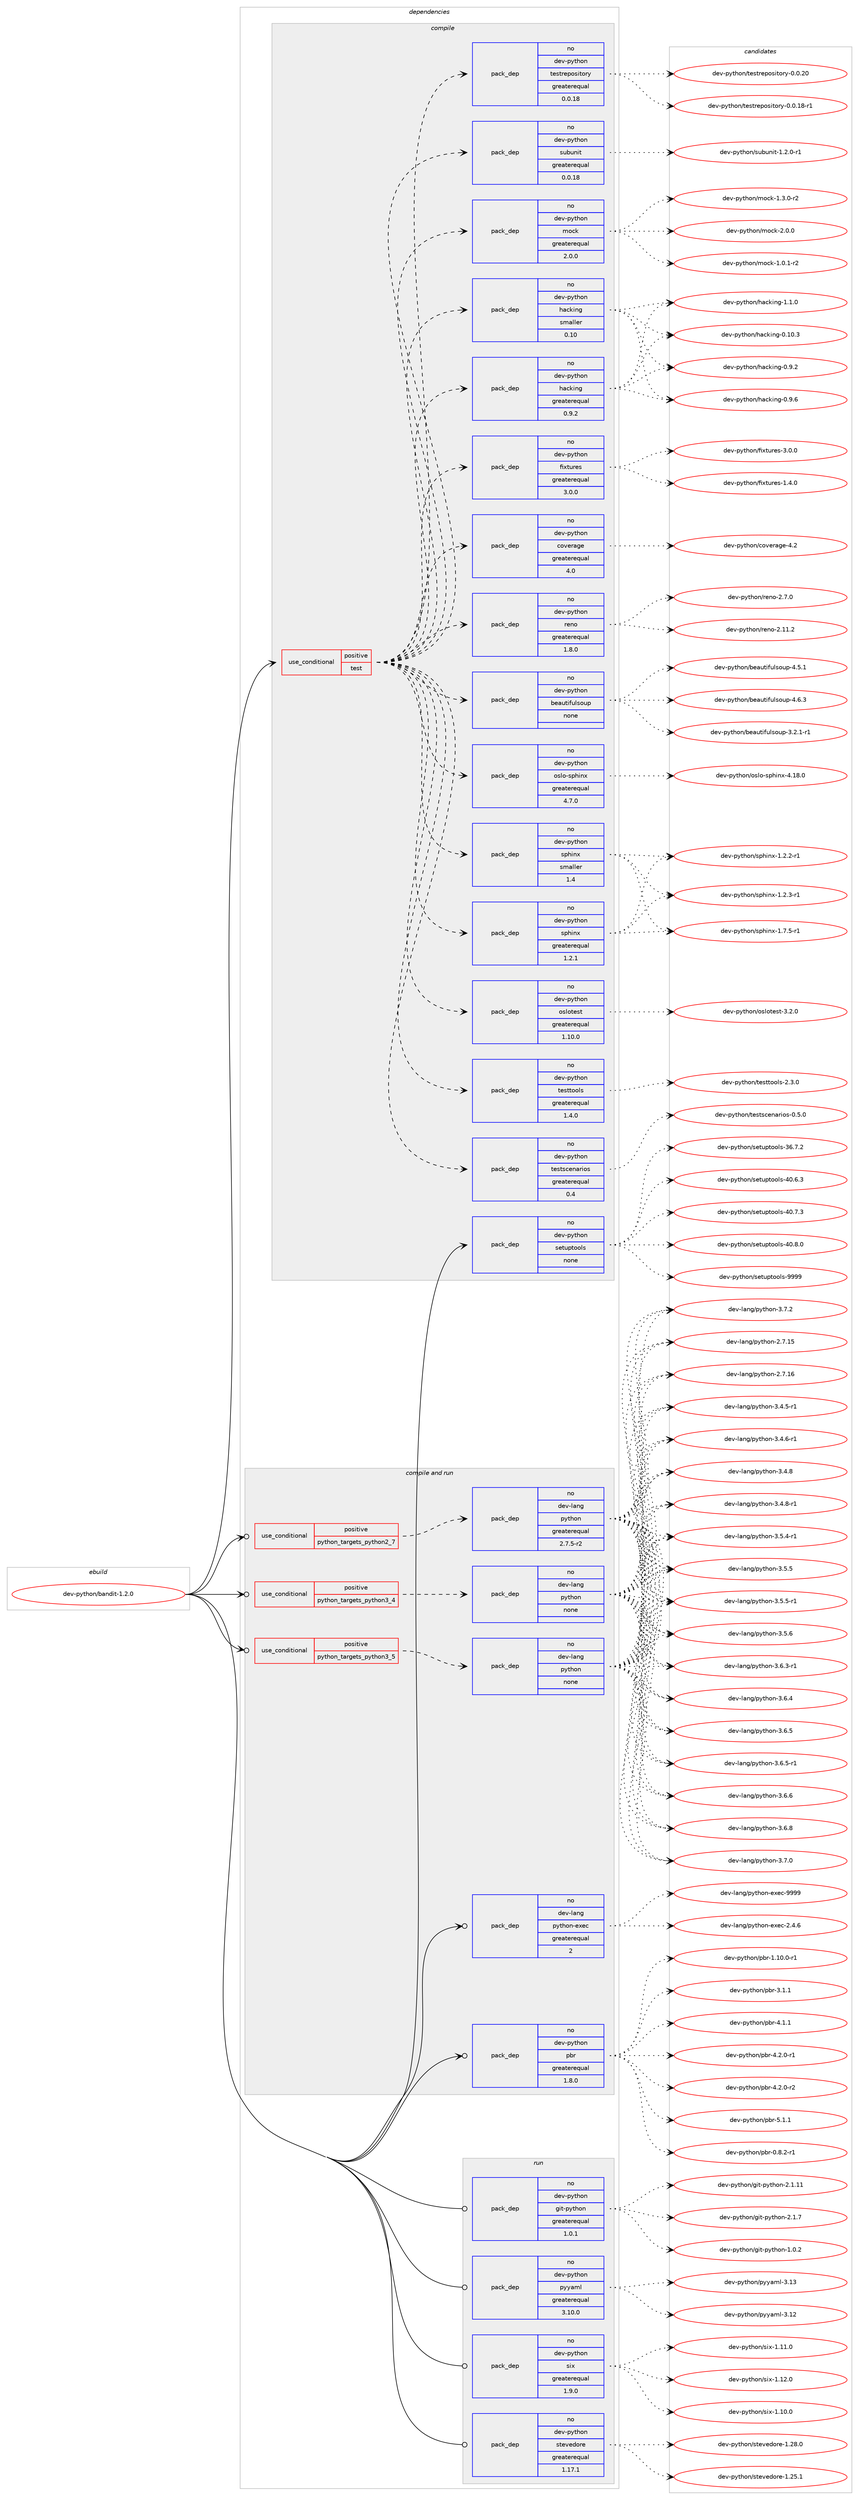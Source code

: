 digraph prolog {

# *************
# Graph options
# *************

newrank=true;
concentrate=true;
compound=true;
graph [rankdir=LR,fontname=Helvetica,fontsize=10,ranksep=1.5];#, ranksep=2.5, nodesep=0.2];
edge  [arrowhead=vee];
node  [fontname=Helvetica,fontsize=10];

# **********
# The ebuild
# **********

subgraph cluster_leftcol {
color=gray;
rank=same;
label=<<i>ebuild</i>>;
id [label="dev-python/bandit-1.2.0", color=red, width=4, href="../dev-python/bandit-1.2.0.svg"];
}

# ****************
# The dependencies
# ****************

subgraph cluster_midcol {
color=gray;
label=<<i>dependencies</i>>;
subgraph cluster_compile {
fillcolor="#eeeeee";
style=filled;
label=<<i>compile</i>>;
subgraph cond371474 {
dependency1400490 [label=<<TABLE BORDER="0" CELLBORDER="1" CELLSPACING="0" CELLPADDING="4"><TR><TD ROWSPAN="3" CELLPADDING="10">use_conditional</TD></TR><TR><TD>positive</TD></TR><TR><TD>test</TD></TR></TABLE>>, shape=none, color=red];
subgraph pack1005789 {
dependency1400491 [label=<<TABLE BORDER="0" CELLBORDER="1" CELLSPACING="0" CELLPADDING="4" WIDTH="220"><TR><TD ROWSPAN="6" CELLPADDING="30">pack_dep</TD></TR><TR><TD WIDTH="110">no</TD></TR><TR><TD>dev-python</TD></TR><TR><TD>coverage</TD></TR><TR><TD>greaterequal</TD></TR><TR><TD>4.0</TD></TR></TABLE>>, shape=none, color=blue];
}
dependency1400490:e -> dependency1400491:w [weight=20,style="dashed",arrowhead="vee"];
subgraph pack1005790 {
dependency1400492 [label=<<TABLE BORDER="0" CELLBORDER="1" CELLSPACING="0" CELLPADDING="4" WIDTH="220"><TR><TD ROWSPAN="6" CELLPADDING="30">pack_dep</TD></TR><TR><TD WIDTH="110">no</TD></TR><TR><TD>dev-python</TD></TR><TR><TD>fixtures</TD></TR><TR><TD>greaterequal</TD></TR><TR><TD>3.0.0</TD></TR></TABLE>>, shape=none, color=blue];
}
dependency1400490:e -> dependency1400492:w [weight=20,style="dashed",arrowhead="vee"];
subgraph pack1005791 {
dependency1400493 [label=<<TABLE BORDER="0" CELLBORDER="1" CELLSPACING="0" CELLPADDING="4" WIDTH="220"><TR><TD ROWSPAN="6" CELLPADDING="30">pack_dep</TD></TR><TR><TD WIDTH="110">no</TD></TR><TR><TD>dev-python</TD></TR><TR><TD>hacking</TD></TR><TR><TD>greaterequal</TD></TR><TR><TD>0.9.2</TD></TR></TABLE>>, shape=none, color=blue];
}
dependency1400490:e -> dependency1400493:w [weight=20,style="dashed",arrowhead="vee"];
subgraph pack1005792 {
dependency1400494 [label=<<TABLE BORDER="0" CELLBORDER="1" CELLSPACING="0" CELLPADDING="4" WIDTH="220"><TR><TD ROWSPAN="6" CELLPADDING="30">pack_dep</TD></TR><TR><TD WIDTH="110">no</TD></TR><TR><TD>dev-python</TD></TR><TR><TD>hacking</TD></TR><TR><TD>smaller</TD></TR><TR><TD>0.10</TD></TR></TABLE>>, shape=none, color=blue];
}
dependency1400490:e -> dependency1400494:w [weight=20,style="dashed",arrowhead="vee"];
subgraph pack1005793 {
dependency1400495 [label=<<TABLE BORDER="0" CELLBORDER="1" CELLSPACING="0" CELLPADDING="4" WIDTH="220"><TR><TD ROWSPAN="6" CELLPADDING="30">pack_dep</TD></TR><TR><TD WIDTH="110">no</TD></TR><TR><TD>dev-python</TD></TR><TR><TD>mock</TD></TR><TR><TD>greaterequal</TD></TR><TR><TD>2.0.0</TD></TR></TABLE>>, shape=none, color=blue];
}
dependency1400490:e -> dependency1400495:w [weight=20,style="dashed",arrowhead="vee"];
subgraph pack1005794 {
dependency1400496 [label=<<TABLE BORDER="0" CELLBORDER="1" CELLSPACING="0" CELLPADDING="4" WIDTH="220"><TR><TD ROWSPAN="6" CELLPADDING="30">pack_dep</TD></TR><TR><TD WIDTH="110">no</TD></TR><TR><TD>dev-python</TD></TR><TR><TD>subunit</TD></TR><TR><TD>greaterequal</TD></TR><TR><TD>0.0.18</TD></TR></TABLE>>, shape=none, color=blue];
}
dependency1400490:e -> dependency1400496:w [weight=20,style="dashed",arrowhead="vee"];
subgraph pack1005795 {
dependency1400497 [label=<<TABLE BORDER="0" CELLBORDER="1" CELLSPACING="0" CELLPADDING="4" WIDTH="220"><TR><TD ROWSPAN="6" CELLPADDING="30">pack_dep</TD></TR><TR><TD WIDTH="110">no</TD></TR><TR><TD>dev-python</TD></TR><TR><TD>testrepository</TD></TR><TR><TD>greaterequal</TD></TR><TR><TD>0.0.18</TD></TR></TABLE>>, shape=none, color=blue];
}
dependency1400490:e -> dependency1400497:w [weight=20,style="dashed",arrowhead="vee"];
subgraph pack1005796 {
dependency1400498 [label=<<TABLE BORDER="0" CELLBORDER="1" CELLSPACING="0" CELLPADDING="4" WIDTH="220"><TR><TD ROWSPAN="6" CELLPADDING="30">pack_dep</TD></TR><TR><TD WIDTH="110">no</TD></TR><TR><TD>dev-python</TD></TR><TR><TD>testscenarios</TD></TR><TR><TD>greaterequal</TD></TR><TR><TD>0.4</TD></TR></TABLE>>, shape=none, color=blue];
}
dependency1400490:e -> dependency1400498:w [weight=20,style="dashed",arrowhead="vee"];
subgraph pack1005797 {
dependency1400499 [label=<<TABLE BORDER="0" CELLBORDER="1" CELLSPACING="0" CELLPADDING="4" WIDTH="220"><TR><TD ROWSPAN="6" CELLPADDING="30">pack_dep</TD></TR><TR><TD WIDTH="110">no</TD></TR><TR><TD>dev-python</TD></TR><TR><TD>testtools</TD></TR><TR><TD>greaterequal</TD></TR><TR><TD>1.4.0</TD></TR></TABLE>>, shape=none, color=blue];
}
dependency1400490:e -> dependency1400499:w [weight=20,style="dashed",arrowhead="vee"];
subgraph pack1005798 {
dependency1400500 [label=<<TABLE BORDER="0" CELLBORDER="1" CELLSPACING="0" CELLPADDING="4" WIDTH="220"><TR><TD ROWSPAN="6" CELLPADDING="30">pack_dep</TD></TR><TR><TD WIDTH="110">no</TD></TR><TR><TD>dev-python</TD></TR><TR><TD>oslotest</TD></TR><TR><TD>greaterequal</TD></TR><TR><TD>1.10.0</TD></TR></TABLE>>, shape=none, color=blue];
}
dependency1400490:e -> dependency1400500:w [weight=20,style="dashed",arrowhead="vee"];
subgraph pack1005799 {
dependency1400501 [label=<<TABLE BORDER="0" CELLBORDER="1" CELLSPACING="0" CELLPADDING="4" WIDTH="220"><TR><TD ROWSPAN="6" CELLPADDING="30">pack_dep</TD></TR><TR><TD WIDTH="110">no</TD></TR><TR><TD>dev-python</TD></TR><TR><TD>sphinx</TD></TR><TR><TD>greaterequal</TD></TR><TR><TD>1.2.1</TD></TR></TABLE>>, shape=none, color=blue];
}
dependency1400490:e -> dependency1400501:w [weight=20,style="dashed",arrowhead="vee"];
subgraph pack1005800 {
dependency1400502 [label=<<TABLE BORDER="0" CELLBORDER="1" CELLSPACING="0" CELLPADDING="4" WIDTH="220"><TR><TD ROWSPAN="6" CELLPADDING="30">pack_dep</TD></TR><TR><TD WIDTH="110">no</TD></TR><TR><TD>dev-python</TD></TR><TR><TD>sphinx</TD></TR><TR><TD>smaller</TD></TR><TR><TD>1.4</TD></TR></TABLE>>, shape=none, color=blue];
}
dependency1400490:e -> dependency1400502:w [weight=20,style="dashed",arrowhead="vee"];
subgraph pack1005801 {
dependency1400503 [label=<<TABLE BORDER="0" CELLBORDER="1" CELLSPACING="0" CELLPADDING="4" WIDTH="220"><TR><TD ROWSPAN="6" CELLPADDING="30">pack_dep</TD></TR><TR><TD WIDTH="110">no</TD></TR><TR><TD>dev-python</TD></TR><TR><TD>oslo-sphinx</TD></TR><TR><TD>greaterequal</TD></TR><TR><TD>4.7.0</TD></TR></TABLE>>, shape=none, color=blue];
}
dependency1400490:e -> dependency1400503:w [weight=20,style="dashed",arrowhead="vee"];
subgraph pack1005802 {
dependency1400504 [label=<<TABLE BORDER="0" CELLBORDER="1" CELLSPACING="0" CELLPADDING="4" WIDTH="220"><TR><TD ROWSPAN="6" CELLPADDING="30">pack_dep</TD></TR><TR><TD WIDTH="110">no</TD></TR><TR><TD>dev-python</TD></TR><TR><TD>beautifulsoup</TD></TR><TR><TD>none</TD></TR><TR><TD></TD></TR></TABLE>>, shape=none, color=blue];
}
dependency1400490:e -> dependency1400504:w [weight=20,style="dashed",arrowhead="vee"];
subgraph pack1005803 {
dependency1400505 [label=<<TABLE BORDER="0" CELLBORDER="1" CELLSPACING="0" CELLPADDING="4" WIDTH="220"><TR><TD ROWSPAN="6" CELLPADDING="30">pack_dep</TD></TR><TR><TD WIDTH="110">no</TD></TR><TR><TD>dev-python</TD></TR><TR><TD>reno</TD></TR><TR><TD>greaterequal</TD></TR><TR><TD>1.8.0</TD></TR></TABLE>>, shape=none, color=blue];
}
dependency1400490:e -> dependency1400505:w [weight=20,style="dashed",arrowhead="vee"];
}
id:e -> dependency1400490:w [weight=20,style="solid",arrowhead="vee"];
subgraph pack1005804 {
dependency1400506 [label=<<TABLE BORDER="0" CELLBORDER="1" CELLSPACING="0" CELLPADDING="4" WIDTH="220"><TR><TD ROWSPAN="6" CELLPADDING="30">pack_dep</TD></TR><TR><TD WIDTH="110">no</TD></TR><TR><TD>dev-python</TD></TR><TR><TD>setuptools</TD></TR><TR><TD>none</TD></TR><TR><TD></TD></TR></TABLE>>, shape=none, color=blue];
}
id:e -> dependency1400506:w [weight=20,style="solid",arrowhead="vee"];
}
subgraph cluster_compileandrun {
fillcolor="#eeeeee";
style=filled;
label=<<i>compile and run</i>>;
subgraph cond371475 {
dependency1400507 [label=<<TABLE BORDER="0" CELLBORDER="1" CELLSPACING="0" CELLPADDING="4"><TR><TD ROWSPAN="3" CELLPADDING="10">use_conditional</TD></TR><TR><TD>positive</TD></TR><TR><TD>python_targets_python2_7</TD></TR></TABLE>>, shape=none, color=red];
subgraph pack1005805 {
dependency1400508 [label=<<TABLE BORDER="0" CELLBORDER="1" CELLSPACING="0" CELLPADDING="4" WIDTH="220"><TR><TD ROWSPAN="6" CELLPADDING="30">pack_dep</TD></TR><TR><TD WIDTH="110">no</TD></TR><TR><TD>dev-lang</TD></TR><TR><TD>python</TD></TR><TR><TD>greaterequal</TD></TR><TR><TD>2.7.5-r2</TD></TR></TABLE>>, shape=none, color=blue];
}
dependency1400507:e -> dependency1400508:w [weight=20,style="dashed",arrowhead="vee"];
}
id:e -> dependency1400507:w [weight=20,style="solid",arrowhead="odotvee"];
subgraph cond371476 {
dependency1400509 [label=<<TABLE BORDER="0" CELLBORDER="1" CELLSPACING="0" CELLPADDING="4"><TR><TD ROWSPAN="3" CELLPADDING="10">use_conditional</TD></TR><TR><TD>positive</TD></TR><TR><TD>python_targets_python3_4</TD></TR></TABLE>>, shape=none, color=red];
subgraph pack1005806 {
dependency1400510 [label=<<TABLE BORDER="0" CELLBORDER="1" CELLSPACING="0" CELLPADDING="4" WIDTH="220"><TR><TD ROWSPAN="6" CELLPADDING="30">pack_dep</TD></TR><TR><TD WIDTH="110">no</TD></TR><TR><TD>dev-lang</TD></TR><TR><TD>python</TD></TR><TR><TD>none</TD></TR><TR><TD></TD></TR></TABLE>>, shape=none, color=blue];
}
dependency1400509:e -> dependency1400510:w [weight=20,style="dashed",arrowhead="vee"];
}
id:e -> dependency1400509:w [weight=20,style="solid",arrowhead="odotvee"];
subgraph cond371477 {
dependency1400511 [label=<<TABLE BORDER="0" CELLBORDER="1" CELLSPACING="0" CELLPADDING="4"><TR><TD ROWSPAN="3" CELLPADDING="10">use_conditional</TD></TR><TR><TD>positive</TD></TR><TR><TD>python_targets_python3_5</TD></TR></TABLE>>, shape=none, color=red];
subgraph pack1005807 {
dependency1400512 [label=<<TABLE BORDER="0" CELLBORDER="1" CELLSPACING="0" CELLPADDING="4" WIDTH="220"><TR><TD ROWSPAN="6" CELLPADDING="30">pack_dep</TD></TR><TR><TD WIDTH="110">no</TD></TR><TR><TD>dev-lang</TD></TR><TR><TD>python</TD></TR><TR><TD>none</TD></TR><TR><TD></TD></TR></TABLE>>, shape=none, color=blue];
}
dependency1400511:e -> dependency1400512:w [weight=20,style="dashed",arrowhead="vee"];
}
id:e -> dependency1400511:w [weight=20,style="solid",arrowhead="odotvee"];
subgraph pack1005808 {
dependency1400513 [label=<<TABLE BORDER="0" CELLBORDER="1" CELLSPACING="0" CELLPADDING="4" WIDTH="220"><TR><TD ROWSPAN="6" CELLPADDING="30">pack_dep</TD></TR><TR><TD WIDTH="110">no</TD></TR><TR><TD>dev-lang</TD></TR><TR><TD>python-exec</TD></TR><TR><TD>greaterequal</TD></TR><TR><TD>2</TD></TR></TABLE>>, shape=none, color=blue];
}
id:e -> dependency1400513:w [weight=20,style="solid",arrowhead="odotvee"];
subgraph pack1005809 {
dependency1400514 [label=<<TABLE BORDER="0" CELLBORDER="1" CELLSPACING="0" CELLPADDING="4" WIDTH="220"><TR><TD ROWSPAN="6" CELLPADDING="30">pack_dep</TD></TR><TR><TD WIDTH="110">no</TD></TR><TR><TD>dev-python</TD></TR><TR><TD>pbr</TD></TR><TR><TD>greaterequal</TD></TR><TR><TD>1.8.0</TD></TR></TABLE>>, shape=none, color=blue];
}
id:e -> dependency1400514:w [weight=20,style="solid",arrowhead="odotvee"];
}
subgraph cluster_run {
fillcolor="#eeeeee";
style=filled;
label=<<i>run</i>>;
subgraph pack1005810 {
dependency1400515 [label=<<TABLE BORDER="0" CELLBORDER="1" CELLSPACING="0" CELLPADDING="4" WIDTH="220"><TR><TD ROWSPAN="6" CELLPADDING="30">pack_dep</TD></TR><TR><TD WIDTH="110">no</TD></TR><TR><TD>dev-python</TD></TR><TR><TD>git-python</TD></TR><TR><TD>greaterequal</TD></TR><TR><TD>1.0.1</TD></TR></TABLE>>, shape=none, color=blue];
}
id:e -> dependency1400515:w [weight=20,style="solid",arrowhead="odot"];
subgraph pack1005811 {
dependency1400516 [label=<<TABLE BORDER="0" CELLBORDER="1" CELLSPACING="0" CELLPADDING="4" WIDTH="220"><TR><TD ROWSPAN="6" CELLPADDING="30">pack_dep</TD></TR><TR><TD WIDTH="110">no</TD></TR><TR><TD>dev-python</TD></TR><TR><TD>pyyaml</TD></TR><TR><TD>greaterequal</TD></TR><TR><TD>3.10.0</TD></TR></TABLE>>, shape=none, color=blue];
}
id:e -> dependency1400516:w [weight=20,style="solid",arrowhead="odot"];
subgraph pack1005812 {
dependency1400517 [label=<<TABLE BORDER="0" CELLBORDER="1" CELLSPACING="0" CELLPADDING="4" WIDTH="220"><TR><TD ROWSPAN="6" CELLPADDING="30">pack_dep</TD></TR><TR><TD WIDTH="110">no</TD></TR><TR><TD>dev-python</TD></TR><TR><TD>six</TD></TR><TR><TD>greaterequal</TD></TR><TR><TD>1.9.0</TD></TR></TABLE>>, shape=none, color=blue];
}
id:e -> dependency1400517:w [weight=20,style="solid",arrowhead="odot"];
subgraph pack1005813 {
dependency1400518 [label=<<TABLE BORDER="0" CELLBORDER="1" CELLSPACING="0" CELLPADDING="4" WIDTH="220"><TR><TD ROWSPAN="6" CELLPADDING="30">pack_dep</TD></TR><TR><TD WIDTH="110">no</TD></TR><TR><TD>dev-python</TD></TR><TR><TD>stevedore</TD></TR><TR><TD>greaterequal</TD></TR><TR><TD>1.17.1</TD></TR></TABLE>>, shape=none, color=blue];
}
id:e -> dependency1400518:w [weight=20,style="solid",arrowhead="odot"];
}
}

# **************
# The candidates
# **************

subgraph cluster_choices {
rank=same;
color=gray;
label=<<i>candidates</i>>;

subgraph choice1005789 {
color=black;
nodesep=1;
choice1001011184511212111610411111047991111181011149710310145524650 [label="dev-python/coverage-4.2", color=red, width=4,href="../dev-python/coverage-4.2.svg"];
dependency1400491:e -> choice1001011184511212111610411111047991111181011149710310145524650:w [style=dotted,weight="100"];
}
subgraph choice1005790 {
color=black;
nodesep=1;
choice1001011184511212111610411111047102105120116117114101115454946524648 [label="dev-python/fixtures-1.4.0", color=red, width=4,href="../dev-python/fixtures-1.4.0.svg"];
choice1001011184511212111610411111047102105120116117114101115455146484648 [label="dev-python/fixtures-3.0.0", color=red, width=4,href="../dev-python/fixtures-3.0.0.svg"];
dependency1400492:e -> choice1001011184511212111610411111047102105120116117114101115454946524648:w [style=dotted,weight="100"];
dependency1400492:e -> choice1001011184511212111610411111047102105120116117114101115455146484648:w [style=dotted,weight="100"];
}
subgraph choice1005791 {
color=black;
nodesep=1;
choice1001011184511212111610411111047104979910710511010345484649484651 [label="dev-python/hacking-0.10.3", color=red, width=4,href="../dev-python/hacking-0.10.3.svg"];
choice10010111845112121116104111110471049799107105110103454846574650 [label="dev-python/hacking-0.9.2", color=red, width=4,href="../dev-python/hacking-0.9.2.svg"];
choice10010111845112121116104111110471049799107105110103454846574654 [label="dev-python/hacking-0.9.6", color=red, width=4,href="../dev-python/hacking-0.9.6.svg"];
choice10010111845112121116104111110471049799107105110103454946494648 [label="dev-python/hacking-1.1.0", color=red, width=4,href="../dev-python/hacking-1.1.0.svg"];
dependency1400493:e -> choice1001011184511212111610411111047104979910710511010345484649484651:w [style=dotted,weight="100"];
dependency1400493:e -> choice10010111845112121116104111110471049799107105110103454846574650:w [style=dotted,weight="100"];
dependency1400493:e -> choice10010111845112121116104111110471049799107105110103454846574654:w [style=dotted,weight="100"];
dependency1400493:e -> choice10010111845112121116104111110471049799107105110103454946494648:w [style=dotted,weight="100"];
}
subgraph choice1005792 {
color=black;
nodesep=1;
choice1001011184511212111610411111047104979910710511010345484649484651 [label="dev-python/hacking-0.10.3", color=red, width=4,href="../dev-python/hacking-0.10.3.svg"];
choice10010111845112121116104111110471049799107105110103454846574650 [label="dev-python/hacking-0.9.2", color=red, width=4,href="../dev-python/hacking-0.9.2.svg"];
choice10010111845112121116104111110471049799107105110103454846574654 [label="dev-python/hacking-0.9.6", color=red, width=4,href="../dev-python/hacking-0.9.6.svg"];
choice10010111845112121116104111110471049799107105110103454946494648 [label="dev-python/hacking-1.1.0", color=red, width=4,href="../dev-python/hacking-1.1.0.svg"];
dependency1400494:e -> choice1001011184511212111610411111047104979910710511010345484649484651:w [style=dotted,weight="100"];
dependency1400494:e -> choice10010111845112121116104111110471049799107105110103454846574650:w [style=dotted,weight="100"];
dependency1400494:e -> choice10010111845112121116104111110471049799107105110103454846574654:w [style=dotted,weight="100"];
dependency1400494:e -> choice10010111845112121116104111110471049799107105110103454946494648:w [style=dotted,weight="100"];
}
subgraph choice1005793 {
color=black;
nodesep=1;
choice1001011184511212111610411111047109111991074549464846494511450 [label="dev-python/mock-1.0.1-r2", color=red, width=4,href="../dev-python/mock-1.0.1-r2.svg"];
choice1001011184511212111610411111047109111991074549465146484511450 [label="dev-python/mock-1.3.0-r2", color=red, width=4,href="../dev-python/mock-1.3.0-r2.svg"];
choice100101118451121211161041111104710911199107455046484648 [label="dev-python/mock-2.0.0", color=red, width=4,href="../dev-python/mock-2.0.0.svg"];
dependency1400495:e -> choice1001011184511212111610411111047109111991074549464846494511450:w [style=dotted,weight="100"];
dependency1400495:e -> choice1001011184511212111610411111047109111991074549465146484511450:w [style=dotted,weight="100"];
dependency1400495:e -> choice100101118451121211161041111104710911199107455046484648:w [style=dotted,weight="100"];
}
subgraph choice1005794 {
color=black;
nodesep=1;
choice1001011184511212111610411111047115117981171101051164549465046484511449 [label="dev-python/subunit-1.2.0-r1", color=red, width=4,href="../dev-python/subunit-1.2.0-r1.svg"];
dependency1400496:e -> choice1001011184511212111610411111047115117981171101051164549465046484511449:w [style=dotted,weight="100"];
}
subgraph choice1005795 {
color=black;
nodesep=1;
choice1001011184511212111610411111047116101115116114101112111115105116111114121454846484649564511449 [label="dev-python/testrepository-0.0.18-r1", color=red, width=4,href="../dev-python/testrepository-0.0.18-r1.svg"];
choice100101118451121211161041111104711610111511611410111211111510511611111412145484648465048 [label="dev-python/testrepository-0.0.20", color=red, width=4,href="../dev-python/testrepository-0.0.20.svg"];
dependency1400497:e -> choice1001011184511212111610411111047116101115116114101112111115105116111114121454846484649564511449:w [style=dotted,weight="100"];
dependency1400497:e -> choice100101118451121211161041111104711610111511611410111211111510511611111412145484648465048:w [style=dotted,weight="100"];
}
subgraph choice1005796 {
color=black;
nodesep=1;
choice10010111845112121116104111110471161011151161159910111097114105111115454846534648 [label="dev-python/testscenarios-0.5.0", color=red, width=4,href="../dev-python/testscenarios-0.5.0.svg"];
dependency1400498:e -> choice10010111845112121116104111110471161011151161159910111097114105111115454846534648:w [style=dotted,weight="100"];
}
subgraph choice1005797 {
color=black;
nodesep=1;
choice1001011184511212111610411111047116101115116116111111108115455046514648 [label="dev-python/testtools-2.3.0", color=red, width=4,href="../dev-python/testtools-2.3.0.svg"];
dependency1400499:e -> choice1001011184511212111610411111047116101115116116111111108115455046514648:w [style=dotted,weight="100"];
}
subgraph choice1005798 {
color=black;
nodesep=1;
choice1001011184511212111610411111047111115108111116101115116455146504648 [label="dev-python/oslotest-3.2.0", color=red, width=4,href="../dev-python/oslotest-3.2.0.svg"];
dependency1400500:e -> choice1001011184511212111610411111047111115108111116101115116455146504648:w [style=dotted,weight="100"];
}
subgraph choice1005799 {
color=black;
nodesep=1;
choice10010111845112121116104111110471151121041051101204549465046504511449 [label="dev-python/sphinx-1.2.2-r1", color=red, width=4,href="../dev-python/sphinx-1.2.2-r1.svg"];
choice10010111845112121116104111110471151121041051101204549465046514511449 [label="dev-python/sphinx-1.2.3-r1", color=red, width=4,href="../dev-python/sphinx-1.2.3-r1.svg"];
choice10010111845112121116104111110471151121041051101204549465546534511449 [label="dev-python/sphinx-1.7.5-r1", color=red, width=4,href="../dev-python/sphinx-1.7.5-r1.svg"];
dependency1400501:e -> choice10010111845112121116104111110471151121041051101204549465046504511449:w [style=dotted,weight="100"];
dependency1400501:e -> choice10010111845112121116104111110471151121041051101204549465046514511449:w [style=dotted,weight="100"];
dependency1400501:e -> choice10010111845112121116104111110471151121041051101204549465546534511449:w [style=dotted,weight="100"];
}
subgraph choice1005800 {
color=black;
nodesep=1;
choice10010111845112121116104111110471151121041051101204549465046504511449 [label="dev-python/sphinx-1.2.2-r1", color=red, width=4,href="../dev-python/sphinx-1.2.2-r1.svg"];
choice10010111845112121116104111110471151121041051101204549465046514511449 [label="dev-python/sphinx-1.2.3-r1", color=red, width=4,href="../dev-python/sphinx-1.2.3-r1.svg"];
choice10010111845112121116104111110471151121041051101204549465546534511449 [label="dev-python/sphinx-1.7.5-r1", color=red, width=4,href="../dev-python/sphinx-1.7.5-r1.svg"];
dependency1400502:e -> choice10010111845112121116104111110471151121041051101204549465046504511449:w [style=dotted,weight="100"];
dependency1400502:e -> choice10010111845112121116104111110471151121041051101204549465046514511449:w [style=dotted,weight="100"];
dependency1400502:e -> choice10010111845112121116104111110471151121041051101204549465546534511449:w [style=dotted,weight="100"];
}
subgraph choice1005801 {
color=black;
nodesep=1;
choice10010111845112121116104111110471111151081114511511210410511012045524649564648 [label="dev-python/oslo-sphinx-4.18.0", color=red, width=4,href="../dev-python/oslo-sphinx-4.18.0.svg"];
dependency1400503:e -> choice10010111845112121116104111110471111151081114511511210410511012045524649564648:w [style=dotted,weight="100"];
}
subgraph choice1005802 {
color=black;
nodesep=1;
choice100101118451121211161041111104798101971171161051021171081151111171124551465046494511449 [label="dev-python/beautifulsoup-3.2.1-r1", color=red, width=4,href="../dev-python/beautifulsoup-3.2.1-r1.svg"];
choice10010111845112121116104111110479810197117116105102117108115111117112455246534649 [label="dev-python/beautifulsoup-4.5.1", color=red, width=4,href="../dev-python/beautifulsoup-4.5.1.svg"];
choice10010111845112121116104111110479810197117116105102117108115111117112455246544651 [label="dev-python/beautifulsoup-4.6.3", color=red, width=4,href="../dev-python/beautifulsoup-4.6.3.svg"];
dependency1400504:e -> choice100101118451121211161041111104798101971171161051021171081151111171124551465046494511449:w [style=dotted,weight="100"];
dependency1400504:e -> choice10010111845112121116104111110479810197117116105102117108115111117112455246534649:w [style=dotted,weight="100"];
dependency1400504:e -> choice10010111845112121116104111110479810197117116105102117108115111117112455246544651:w [style=dotted,weight="100"];
}
subgraph choice1005803 {
color=black;
nodesep=1;
choice100101118451121211161041111104711410111011145504649494650 [label="dev-python/reno-2.11.2", color=red, width=4,href="../dev-python/reno-2.11.2.svg"];
choice1001011184511212111610411111047114101110111455046554648 [label="dev-python/reno-2.7.0", color=red, width=4,href="../dev-python/reno-2.7.0.svg"];
dependency1400505:e -> choice100101118451121211161041111104711410111011145504649494650:w [style=dotted,weight="100"];
dependency1400505:e -> choice1001011184511212111610411111047114101110111455046554648:w [style=dotted,weight="100"];
}
subgraph choice1005804 {
color=black;
nodesep=1;
choice100101118451121211161041111104711510111611711211611111110811545515446554650 [label="dev-python/setuptools-36.7.2", color=red, width=4,href="../dev-python/setuptools-36.7.2.svg"];
choice100101118451121211161041111104711510111611711211611111110811545524846544651 [label="dev-python/setuptools-40.6.3", color=red, width=4,href="../dev-python/setuptools-40.6.3.svg"];
choice100101118451121211161041111104711510111611711211611111110811545524846554651 [label="dev-python/setuptools-40.7.3", color=red, width=4,href="../dev-python/setuptools-40.7.3.svg"];
choice100101118451121211161041111104711510111611711211611111110811545524846564648 [label="dev-python/setuptools-40.8.0", color=red, width=4,href="../dev-python/setuptools-40.8.0.svg"];
choice10010111845112121116104111110471151011161171121161111111081154557575757 [label="dev-python/setuptools-9999", color=red, width=4,href="../dev-python/setuptools-9999.svg"];
dependency1400506:e -> choice100101118451121211161041111104711510111611711211611111110811545515446554650:w [style=dotted,weight="100"];
dependency1400506:e -> choice100101118451121211161041111104711510111611711211611111110811545524846544651:w [style=dotted,weight="100"];
dependency1400506:e -> choice100101118451121211161041111104711510111611711211611111110811545524846554651:w [style=dotted,weight="100"];
dependency1400506:e -> choice100101118451121211161041111104711510111611711211611111110811545524846564648:w [style=dotted,weight="100"];
dependency1400506:e -> choice10010111845112121116104111110471151011161171121161111111081154557575757:w [style=dotted,weight="100"];
}
subgraph choice1005805 {
color=black;
nodesep=1;
choice10010111845108971101034711212111610411111045504655464953 [label="dev-lang/python-2.7.15", color=red, width=4,href="../dev-lang/python-2.7.15.svg"];
choice10010111845108971101034711212111610411111045504655464954 [label="dev-lang/python-2.7.16", color=red, width=4,href="../dev-lang/python-2.7.16.svg"];
choice1001011184510897110103471121211161041111104551465246534511449 [label="dev-lang/python-3.4.5-r1", color=red, width=4,href="../dev-lang/python-3.4.5-r1.svg"];
choice1001011184510897110103471121211161041111104551465246544511449 [label="dev-lang/python-3.4.6-r1", color=red, width=4,href="../dev-lang/python-3.4.6-r1.svg"];
choice100101118451089711010347112121116104111110455146524656 [label="dev-lang/python-3.4.8", color=red, width=4,href="../dev-lang/python-3.4.8.svg"];
choice1001011184510897110103471121211161041111104551465246564511449 [label="dev-lang/python-3.4.8-r1", color=red, width=4,href="../dev-lang/python-3.4.8-r1.svg"];
choice1001011184510897110103471121211161041111104551465346524511449 [label="dev-lang/python-3.5.4-r1", color=red, width=4,href="../dev-lang/python-3.5.4-r1.svg"];
choice100101118451089711010347112121116104111110455146534653 [label="dev-lang/python-3.5.5", color=red, width=4,href="../dev-lang/python-3.5.5.svg"];
choice1001011184510897110103471121211161041111104551465346534511449 [label="dev-lang/python-3.5.5-r1", color=red, width=4,href="../dev-lang/python-3.5.5-r1.svg"];
choice100101118451089711010347112121116104111110455146534654 [label="dev-lang/python-3.5.6", color=red, width=4,href="../dev-lang/python-3.5.6.svg"];
choice1001011184510897110103471121211161041111104551465446514511449 [label="dev-lang/python-3.6.3-r1", color=red, width=4,href="../dev-lang/python-3.6.3-r1.svg"];
choice100101118451089711010347112121116104111110455146544652 [label="dev-lang/python-3.6.4", color=red, width=4,href="../dev-lang/python-3.6.4.svg"];
choice100101118451089711010347112121116104111110455146544653 [label="dev-lang/python-3.6.5", color=red, width=4,href="../dev-lang/python-3.6.5.svg"];
choice1001011184510897110103471121211161041111104551465446534511449 [label="dev-lang/python-3.6.5-r1", color=red, width=4,href="../dev-lang/python-3.6.5-r1.svg"];
choice100101118451089711010347112121116104111110455146544654 [label="dev-lang/python-3.6.6", color=red, width=4,href="../dev-lang/python-3.6.6.svg"];
choice100101118451089711010347112121116104111110455146544656 [label="dev-lang/python-3.6.8", color=red, width=4,href="../dev-lang/python-3.6.8.svg"];
choice100101118451089711010347112121116104111110455146554648 [label="dev-lang/python-3.7.0", color=red, width=4,href="../dev-lang/python-3.7.0.svg"];
choice100101118451089711010347112121116104111110455146554650 [label="dev-lang/python-3.7.2", color=red, width=4,href="../dev-lang/python-3.7.2.svg"];
dependency1400508:e -> choice10010111845108971101034711212111610411111045504655464953:w [style=dotted,weight="100"];
dependency1400508:e -> choice10010111845108971101034711212111610411111045504655464954:w [style=dotted,weight="100"];
dependency1400508:e -> choice1001011184510897110103471121211161041111104551465246534511449:w [style=dotted,weight="100"];
dependency1400508:e -> choice1001011184510897110103471121211161041111104551465246544511449:w [style=dotted,weight="100"];
dependency1400508:e -> choice100101118451089711010347112121116104111110455146524656:w [style=dotted,weight="100"];
dependency1400508:e -> choice1001011184510897110103471121211161041111104551465246564511449:w [style=dotted,weight="100"];
dependency1400508:e -> choice1001011184510897110103471121211161041111104551465346524511449:w [style=dotted,weight="100"];
dependency1400508:e -> choice100101118451089711010347112121116104111110455146534653:w [style=dotted,weight="100"];
dependency1400508:e -> choice1001011184510897110103471121211161041111104551465346534511449:w [style=dotted,weight="100"];
dependency1400508:e -> choice100101118451089711010347112121116104111110455146534654:w [style=dotted,weight="100"];
dependency1400508:e -> choice1001011184510897110103471121211161041111104551465446514511449:w [style=dotted,weight="100"];
dependency1400508:e -> choice100101118451089711010347112121116104111110455146544652:w [style=dotted,weight="100"];
dependency1400508:e -> choice100101118451089711010347112121116104111110455146544653:w [style=dotted,weight="100"];
dependency1400508:e -> choice1001011184510897110103471121211161041111104551465446534511449:w [style=dotted,weight="100"];
dependency1400508:e -> choice100101118451089711010347112121116104111110455146544654:w [style=dotted,weight="100"];
dependency1400508:e -> choice100101118451089711010347112121116104111110455146544656:w [style=dotted,weight="100"];
dependency1400508:e -> choice100101118451089711010347112121116104111110455146554648:w [style=dotted,weight="100"];
dependency1400508:e -> choice100101118451089711010347112121116104111110455146554650:w [style=dotted,weight="100"];
}
subgraph choice1005806 {
color=black;
nodesep=1;
choice10010111845108971101034711212111610411111045504655464953 [label="dev-lang/python-2.7.15", color=red, width=4,href="../dev-lang/python-2.7.15.svg"];
choice10010111845108971101034711212111610411111045504655464954 [label="dev-lang/python-2.7.16", color=red, width=4,href="../dev-lang/python-2.7.16.svg"];
choice1001011184510897110103471121211161041111104551465246534511449 [label="dev-lang/python-3.4.5-r1", color=red, width=4,href="../dev-lang/python-3.4.5-r1.svg"];
choice1001011184510897110103471121211161041111104551465246544511449 [label="dev-lang/python-3.4.6-r1", color=red, width=4,href="../dev-lang/python-3.4.6-r1.svg"];
choice100101118451089711010347112121116104111110455146524656 [label="dev-lang/python-3.4.8", color=red, width=4,href="../dev-lang/python-3.4.8.svg"];
choice1001011184510897110103471121211161041111104551465246564511449 [label="dev-lang/python-3.4.8-r1", color=red, width=4,href="../dev-lang/python-3.4.8-r1.svg"];
choice1001011184510897110103471121211161041111104551465346524511449 [label="dev-lang/python-3.5.4-r1", color=red, width=4,href="../dev-lang/python-3.5.4-r1.svg"];
choice100101118451089711010347112121116104111110455146534653 [label="dev-lang/python-3.5.5", color=red, width=4,href="../dev-lang/python-3.5.5.svg"];
choice1001011184510897110103471121211161041111104551465346534511449 [label="dev-lang/python-3.5.5-r1", color=red, width=4,href="../dev-lang/python-3.5.5-r1.svg"];
choice100101118451089711010347112121116104111110455146534654 [label="dev-lang/python-3.5.6", color=red, width=4,href="../dev-lang/python-3.5.6.svg"];
choice1001011184510897110103471121211161041111104551465446514511449 [label="dev-lang/python-3.6.3-r1", color=red, width=4,href="../dev-lang/python-3.6.3-r1.svg"];
choice100101118451089711010347112121116104111110455146544652 [label="dev-lang/python-3.6.4", color=red, width=4,href="../dev-lang/python-3.6.4.svg"];
choice100101118451089711010347112121116104111110455146544653 [label="dev-lang/python-3.6.5", color=red, width=4,href="../dev-lang/python-3.6.5.svg"];
choice1001011184510897110103471121211161041111104551465446534511449 [label="dev-lang/python-3.6.5-r1", color=red, width=4,href="../dev-lang/python-3.6.5-r1.svg"];
choice100101118451089711010347112121116104111110455146544654 [label="dev-lang/python-3.6.6", color=red, width=4,href="../dev-lang/python-3.6.6.svg"];
choice100101118451089711010347112121116104111110455146544656 [label="dev-lang/python-3.6.8", color=red, width=4,href="../dev-lang/python-3.6.8.svg"];
choice100101118451089711010347112121116104111110455146554648 [label="dev-lang/python-3.7.0", color=red, width=4,href="../dev-lang/python-3.7.0.svg"];
choice100101118451089711010347112121116104111110455146554650 [label="dev-lang/python-3.7.2", color=red, width=4,href="../dev-lang/python-3.7.2.svg"];
dependency1400510:e -> choice10010111845108971101034711212111610411111045504655464953:w [style=dotted,weight="100"];
dependency1400510:e -> choice10010111845108971101034711212111610411111045504655464954:w [style=dotted,weight="100"];
dependency1400510:e -> choice1001011184510897110103471121211161041111104551465246534511449:w [style=dotted,weight="100"];
dependency1400510:e -> choice1001011184510897110103471121211161041111104551465246544511449:w [style=dotted,weight="100"];
dependency1400510:e -> choice100101118451089711010347112121116104111110455146524656:w [style=dotted,weight="100"];
dependency1400510:e -> choice1001011184510897110103471121211161041111104551465246564511449:w [style=dotted,weight="100"];
dependency1400510:e -> choice1001011184510897110103471121211161041111104551465346524511449:w [style=dotted,weight="100"];
dependency1400510:e -> choice100101118451089711010347112121116104111110455146534653:w [style=dotted,weight="100"];
dependency1400510:e -> choice1001011184510897110103471121211161041111104551465346534511449:w [style=dotted,weight="100"];
dependency1400510:e -> choice100101118451089711010347112121116104111110455146534654:w [style=dotted,weight="100"];
dependency1400510:e -> choice1001011184510897110103471121211161041111104551465446514511449:w [style=dotted,weight="100"];
dependency1400510:e -> choice100101118451089711010347112121116104111110455146544652:w [style=dotted,weight="100"];
dependency1400510:e -> choice100101118451089711010347112121116104111110455146544653:w [style=dotted,weight="100"];
dependency1400510:e -> choice1001011184510897110103471121211161041111104551465446534511449:w [style=dotted,weight="100"];
dependency1400510:e -> choice100101118451089711010347112121116104111110455146544654:w [style=dotted,weight="100"];
dependency1400510:e -> choice100101118451089711010347112121116104111110455146544656:w [style=dotted,weight="100"];
dependency1400510:e -> choice100101118451089711010347112121116104111110455146554648:w [style=dotted,weight="100"];
dependency1400510:e -> choice100101118451089711010347112121116104111110455146554650:w [style=dotted,weight="100"];
}
subgraph choice1005807 {
color=black;
nodesep=1;
choice10010111845108971101034711212111610411111045504655464953 [label="dev-lang/python-2.7.15", color=red, width=4,href="../dev-lang/python-2.7.15.svg"];
choice10010111845108971101034711212111610411111045504655464954 [label="dev-lang/python-2.7.16", color=red, width=4,href="../dev-lang/python-2.7.16.svg"];
choice1001011184510897110103471121211161041111104551465246534511449 [label="dev-lang/python-3.4.5-r1", color=red, width=4,href="../dev-lang/python-3.4.5-r1.svg"];
choice1001011184510897110103471121211161041111104551465246544511449 [label="dev-lang/python-3.4.6-r1", color=red, width=4,href="../dev-lang/python-3.4.6-r1.svg"];
choice100101118451089711010347112121116104111110455146524656 [label="dev-lang/python-3.4.8", color=red, width=4,href="../dev-lang/python-3.4.8.svg"];
choice1001011184510897110103471121211161041111104551465246564511449 [label="dev-lang/python-3.4.8-r1", color=red, width=4,href="../dev-lang/python-3.4.8-r1.svg"];
choice1001011184510897110103471121211161041111104551465346524511449 [label="dev-lang/python-3.5.4-r1", color=red, width=4,href="../dev-lang/python-3.5.4-r1.svg"];
choice100101118451089711010347112121116104111110455146534653 [label="dev-lang/python-3.5.5", color=red, width=4,href="../dev-lang/python-3.5.5.svg"];
choice1001011184510897110103471121211161041111104551465346534511449 [label="dev-lang/python-3.5.5-r1", color=red, width=4,href="../dev-lang/python-3.5.5-r1.svg"];
choice100101118451089711010347112121116104111110455146534654 [label="dev-lang/python-3.5.6", color=red, width=4,href="../dev-lang/python-3.5.6.svg"];
choice1001011184510897110103471121211161041111104551465446514511449 [label="dev-lang/python-3.6.3-r1", color=red, width=4,href="../dev-lang/python-3.6.3-r1.svg"];
choice100101118451089711010347112121116104111110455146544652 [label="dev-lang/python-3.6.4", color=red, width=4,href="../dev-lang/python-3.6.4.svg"];
choice100101118451089711010347112121116104111110455146544653 [label="dev-lang/python-3.6.5", color=red, width=4,href="../dev-lang/python-3.6.5.svg"];
choice1001011184510897110103471121211161041111104551465446534511449 [label="dev-lang/python-3.6.5-r1", color=red, width=4,href="../dev-lang/python-3.6.5-r1.svg"];
choice100101118451089711010347112121116104111110455146544654 [label="dev-lang/python-3.6.6", color=red, width=4,href="../dev-lang/python-3.6.6.svg"];
choice100101118451089711010347112121116104111110455146544656 [label="dev-lang/python-3.6.8", color=red, width=4,href="../dev-lang/python-3.6.8.svg"];
choice100101118451089711010347112121116104111110455146554648 [label="dev-lang/python-3.7.0", color=red, width=4,href="../dev-lang/python-3.7.0.svg"];
choice100101118451089711010347112121116104111110455146554650 [label="dev-lang/python-3.7.2", color=red, width=4,href="../dev-lang/python-3.7.2.svg"];
dependency1400512:e -> choice10010111845108971101034711212111610411111045504655464953:w [style=dotted,weight="100"];
dependency1400512:e -> choice10010111845108971101034711212111610411111045504655464954:w [style=dotted,weight="100"];
dependency1400512:e -> choice1001011184510897110103471121211161041111104551465246534511449:w [style=dotted,weight="100"];
dependency1400512:e -> choice1001011184510897110103471121211161041111104551465246544511449:w [style=dotted,weight="100"];
dependency1400512:e -> choice100101118451089711010347112121116104111110455146524656:w [style=dotted,weight="100"];
dependency1400512:e -> choice1001011184510897110103471121211161041111104551465246564511449:w [style=dotted,weight="100"];
dependency1400512:e -> choice1001011184510897110103471121211161041111104551465346524511449:w [style=dotted,weight="100"];
dependency1400512:e -> choice100101118451089711010347112121116104111110455146534653:w [style=dotted,weight="100"];
dependency1400512:e -> choice1001011184510897110103471121211161041111104551465346534511449:w [style=dotted,weight="100"];
dependency1400512:e -> choice100101118451089711010347112121116104111110455146534654:w [style=dotted,weight="100"];
dependency1400512:e -> choice1001011184510897110103471121211161041111104551465446514511449:w [style=dotted,weight="100"];
dependency1400512:e -> choice100101118451089711010347112121116104111110455146544652:w [style=dotted,weight="100"];
dependency1400512:e -> choice100101118451089711010347112121116104111110455146544653:w [style=dotted,weight="100"];
dependency1400512:e -> choice1001011184510897110103471121211161041111104551465446534511449:w [style=dotted,weight="100"];
dependency1400512:e -> choice100101118451089711010347112121116104111110455146544654:w [style=dotted,weight="100"];
dependency1400512:e -> choice100101118451089711010347112121116104111110455146544656:w [style=dotted,weight="100"];
dependency1400512:e -> choice100101118451089711010347112121116104111110455146554648:w [style=dotted,weight="100"];
dependency1400512:e -> choice100101118451089711010347112121116104111110455146554650:w [style=dotted,weight="100"];
}
subgraph choice1005808 {
color=black;
nodesep=1;
choice1001011184510897110103471121211161041111104510112010199455046524654 [label="dev-lang/python-exec-2.4.6", color=red, width=4,href="../dev-lang/python-exec-2.4.6.svg"];
choice10010111845108971101034711212111610411111045101120101994557575757 [label="dev-lang/python-exec-9999", color=red, width=4,href="../dev-lang/python-exec-9999.svg"];
dependency1400513:e -> choice1001011184510897110103471121211161041111104510112010199455046524654:w [style=dotted,weight="100"];
dependency1400513:e -> choice10010111845108971101034711212111610411111045101120101994557575757:w [style=dotted,weight="100"];
}
subgraph choice1005809 {
color=black;
nodesep=1;
choice1001011184511212111610411111047112981144548465646504511449 [label="dev-python/pbr-0.8.2-r1", color=red, width=4,href="../dev-python/pbr-0.8.2-r1.svg"];
choice100101118451121211161041111104711298114454946494846484511449 [label="dev-python/pbr-1.10.0-r1", color=red, width=4,href="../dev-python/pbr-1.10.0-r1.svg"];
choice100101118451121211161041111104711298114455146494649 [label="dev-python/pbr-3.1.1", color=red, width=4,href="../dev-python/pbr-3.1.1.svg"];
choice100101118451121211161041111104711298114455246494649 [label="dev-python/pbr-4.1.1", color=red, width=4,href="../dev-python/pbr-4.1.1.svg"];
choice1001011184511212111610411111047112981144552465046484511449 [label="dev-python/pbr-4.2.0-r1", color=red, width=4,href="../dev-python/pbr-4.2.0-r1.svg"];
choice1001011184511212111610411111047112981144552465046484511450 [label="dev-python/pbr-4.2.0-r2", color=red, width=4,href="../dev-python/pbr-4.2.0-r2.svg"];
choice100101118451121211161041111104711298114455346494649 [label="dev-python/pbr-5.1.1", color=red, width=4,href="../dev-python/pbr-5.1.1.svg"];
dependency1400514:e -> choice1001011184511212111610411111047112981144548465646504511449:w [style=dotted,weight="100"];
dependency1400514:e -> choice100101118451121211161041111104711298114454946494846484511449:w [style=dotted,weight="100"];
dependency1400514:e -> choice100101118451121211161041111104711298114455146494649:w [style=dotted,weight="100"];
dependency1400514:e -> choice100101118451121211161041111104711298114455246494649:w [style=dotted,weight="100"];
dependency1400514:e -> choice1001011184511212111610411111047112981144552465046484511449:w [style=dotted,weight="100"];
dependency1400514:e -> choice1001011184511212111610411111047112981144552465046484511450:w [style=dotted,weight="100"];
dependency1400514:e -> choice100101118451121211161041111104711298114455346494649:w [style=dotted,weight="100"];
}
subgraph choice1005810 {
color=black;
nodesep=1;
choice100101118451121211161041111104710310511645112121116104111110454946484650 [label="dev-python/git-python-1.0.2", color=red, width=4,href="../dev-python/git-python-1.0.2.svg"];
choice10010111845112121116104111110471031051164511212111610411111045504649464949 [label="dev-python/git-python-2.1.11", color=red, width=4,href="../dev-python/git-python-2.1.11.svg"];
choice100101118451121211161041111104710310511645112121116104111110455046494655 [label="dev-python/git-python-2.1.7", color=red, width=4,href="../dev-python/git-python-2.1.7.svg"];
dependency1400515:e -> choice100101118451121211161041111104710310511645112121116104111110454946484650:w [style=dotted,weight="100"];
dependency1400515:e -> choice10010111845112121116104111110471031051164511212111610411111045504649464949:w [style=dotted,weight="100"];
dependency1400515:e -> choice100101118451121211161041111104710310511645112121116104111110455046494655:w [style=dotted,weight="100"];
}
subgraph choice1005811 {
color=black;
nodesep=1;
choice1001011184511212111610411111047112121121971091084551464950 [label="dev-python/pyyaml-3.12", color=red, width=4,href="../dev-python/pyyaml-3.12.svg"];
choice1001011184511212111610411111047112121121971091084551464951 [label="dev-python/pyyaml-3.13", color=red, width=4,href="../dev-python/pyyaml-3.13.svg"];
dependency1400516:e -> choice1001011184511212111610411111047112121121971091084551464950:w [style=dotted,weight="100"];
dependency1400516:e -> choice1001011184511212111610411111047112121121971091084551464951:w [style=dotted,weight="100"];
}
subgraph choice1005812 {
color=black;
nodesep=1;
choice100101118451121211161041111104711510512045494649484648 [label="dev-python/six-1.10.0", color=red, width=4,href="../dev-python/six-1.10.0.svg"];
choice100101118451121211161041111104711510512045494649494648 [label="dev-python/six-1.11.0", color=red, width=4,href="../dev-python/six-1.11.0.svg"];
choice100101118451121211161041111104711510512045494649504648 [label="dev-python/six-1.12.0", color=red, width=4,href="../dev-python/six-1.12.0.svg"];
dependency1400517:e -> choice100101118451121211161041111104711510512045494649484648:w [style=dotted,weight="100"];
dependency1400517:e -> choice100101118451121211161041111104711510512045494649494648:w [style=dotted,weight="100"];
dependency1400517:e -> choice100101118451121211161041111104711510512045494649504648:w [style=dotted,weight="100"];
}
subgraph choice1005813 {
color=black;
nodesep=1;
choice100101118451121211161041111104711511610111810110011111410145494650534649 [label="dev-python/stevedore-1.25.1", color=red, width=4,href="../dev-python/stevedore-1.25.1.svg"];
choice100101118451121211161041111104711511610111810110011111410145494650564648 [label="dev-python/stevedore-1.28.0", color=red, width=4,href="../dev-python/stevedore-1.28.0.svg"];
dependency1400518:e -> choice100101118451121211161041111104711511610111810110011111410145494650534649:w [style=dotted,weight="100"];
dependency1400518:e -> choice100101118451121211161041111104711511610111810110011111410145494650564648:w [style=dotted,weight="100"];
}
}

}
